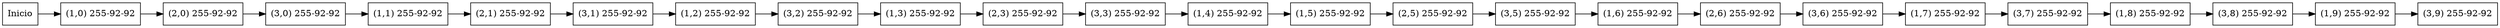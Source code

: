 digraph firsGraph{
node [shape=record];
rankdir=LR;
node0 [label=" Inicio "];
node1[label="(1,0) 255-92-92"];
node0-> node1;
node2[label="(2,0) 255-92-92"];
node1-> node2;
node3[label="(3,0) 255-92-92"];
node2-> node3;
node4[label="(1,1) 255-92-92"];
node3-> node4;
node5[label="(2,1) 255-92-92"];
node4-> node5;
node6[label="(3,1) 255-92-92"];
node5-> node6;
node7[label="(1,2) 255-92-92"];
node6-> node7;
node8[label="(3,2) 255-92-92"];
node7-> node8;
node9[label="(1,3) 255-92-92"];
node8-> node9;
node10[label="(2,3) 255-92-92"];
node9-> node10;
node11[label="(3,3) 255-92-92"];
node10-> node11;
node12[label="(1,4) 255-92-92"];
node11-> node12;
node13[label="(1,5) 255-92-92"];
node12-> node13;
node14[label="(2,5) 255-92-92"];
node13-> node14;
node15[label="(3,5) 255-92-92"];
node14-> node15;
node16[label="(1,6) 255-92-92"];
node15-> node16;
node17[label="(2,6) 255-92-92"];
node16-> node17;
node18[label="(3,6) 255-92-92"];
node17-> node18;
node19[label="(1,7) 255-92-92"];
node18-> node19;
node20[label="(3,7) 255-92-92"];
node19-> node20;
node21[label="(1,8) 255-92-92"];
node20-> node21;
node22[label="(3,8) 255-92-92"];
node21-> node22;
node23[label="(1,9) 255-92-92"];
node22-> node23;
node24[label="(3,9) 255-92-92"];
node23-> node24;
}
